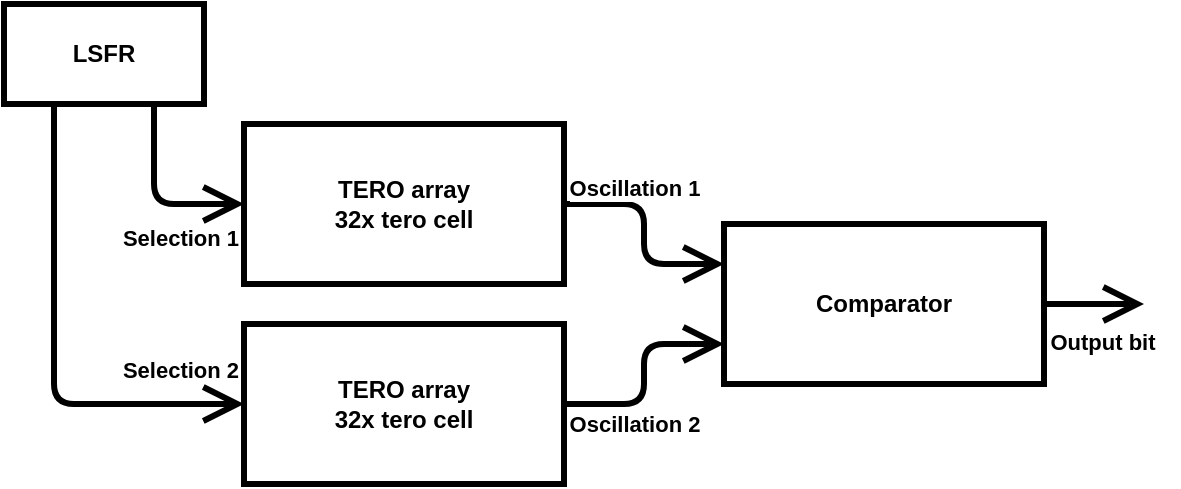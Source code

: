 <mxfile>
    <diagram id="OI1R5YpV2ZhX3GW6cQrh" name="Page-1">
        <mxGraphModel dx="905" dy="508" grid="0" gridSize="10" guides="1" tooltips="1" connect="1" arrows="1" fold="1" page="1" pageScale="1" pageWidth="850" pageHeight="1100" math="0" shadow="0">
            <root>
                <mxCell id="0"/>
                <mxCell id="1" parent="0"/>
                <mxCell id="2" value="&lt;b&gt;TERO array&lt;br&gt;32x tero cell&lt;/b&gt;" style="rounded=0;whiteSpace=wrap;html=1;strokeWidth=3;" vertex="1" parent="1">
                    <mxGeometry x="250" y="170" width="160" height="80" as="geometry"/>
                </mxCell>
                <mxCell id="3" value="&lt;b&gt;TERO array&lt;br&gt;32x tero cell&lt;/b&gt;" style="rounded=0;whiteSpace=wrap;html=1;strokeWidth=3;" vertex="1" parent="1">
                    <mxGeometry x="250" y="270" width="160" height="80" as="geometry"/>
                </mxCell>
                <mxCell id="4" value="&lt;b&gt;LSFR&lt;/b&gt;" style="rounded=0;whiteSpace=wrap;html=1;strokeWidth=3;" vertex="1" parent="1">
                    <mxGeometry x="130" y="110" width="100" height="50" as="geometry"/>
                </mxCell>
                <mxCell id="5" value="&lt;b&gt;Comparator&lt;/b&gt;" style="rounded=0;whiteSpace=wrap;html=1;strokeWidth=3;" vertex="1" parent="1">
                    <mxGeometry x="490" y="220" width="160" height="80" as="geometry"/>
                </mxCell>
                <mxCell id="7" value="" style="edgeStyle=none;orthogonalLoop=1;jettySize=auto;html=1;rounded=1;endArrow=open;startSize=14;endSize=14;sourcePerimeterSpacing=8;targetPerimeterSpacing=8;exitX=0.75;exitY=1;exitDx=0;exitDy=0;entryX=0;entryY=0.5;entryDx=0;entryDy=0;strokeWidth=3;" edge="1" parent="1" source="4" target="2">
                    <mxGeometry width="140" relative="1" as="geometry">
                        <mxPoint x="520" y="380" as="sourcePoint"/>
                        <mxPoint x="660" y="380" as="targetPoint"/>
                        <Array as="points">
                            <mxPoint x="205" y="210"/>
                        </Array>
                    </mxGeometry>
                </mxCell>
                <mxCell id="11" value="&lt;b&gt;Selection 1&lt;/b&gt;" style="edgeLabel;html=1;align=center;verticalAlign=middle;resizable=0;points=[];" vertex="1" connectable="0" parent="7">
                    <mxGeometry x="0.2" y="-3" relative="1" as="geometry">
                        <mxPoint x="6" y="14" as="offset"/>
                    </mxGeometry>
                </mxCell>
                <mxCell id="8" value="" style="edgeStyle=none;orthogonalLoop=1;jettySize=auto;html=1;rounded=1;endArrow=open;startSize=14;endSize=14;sourcePerimeterSpacing=8;targetPerimeterSpacing=8;exitX=0.25;exitY=1;exitDx=0;exitDy=0;entryX=0;entryY=0.5;entryDx=0;entryDy=0;strokeWidth=3;" edge="1" parent="1" source="4" target="3">
                    <mxGeometry width="140" relative="1" as="geometry">
                        <mxPoint x="190" y="110" as="sourcePoint"/>
                        <mxPoint x="260" y="210" as="targetPoint"/>
                        <Array as="points">
                            <mxPoint x="155" y="310"/>
                        </Array>
                    </mxGeometry>
                </mxCell>
                <mxCell id="9" value="" style="edgeStyle=none;orthogonalLoop=1;jettySize=auto;html=1;rounded=1;endArrow=open;startSize=14;endSize=14;sourcePerimeterSpacing=8;targetPerimeterSpacing=8;exitX=1;exitY=0.5;exitDx=0;exitDy=0;entryX=0;entryY=0.25;entryDx=0;entryDy=0;strokeWidth=3;" edge="1" parent="1" source="2" target="5">
                    <mxGeometry width="140" relative="1" as="geometry">
                        <mxPoint x="520" y="380" as="sourcePoint"/>
                        <mxPoint x="660" y="380" as="targetPoint"/>
                        <Array as="points">
                            <mxPoint x="450" y="210"/>
                            <mxPoint x="450" y="240"/>
                        </Array>
                    </mxGeometry>
                </mxCell>
                <mxCell id="10" value="" style="edgeStyle=none;orthogonalLoop=1;jettySize=auto;html=1;rounded=1;endArrow=open;startSize=14;endSize=14;sourcePerimeterSpacing=8;targetPerimeterSpacing=8;exitX=1;exitY=0.5;exitDx=0;exitDy=0;entryX=0;entryY=0.75;entryDx=0;entryDy=0;strokeWidth=3;" edge="1" parent="1" source="3" target="5">
                    <mxGeometry width="140" relative="1" as="geometry">
                        <mxPoint x="420" y="210" as="sourcePoint"/>
                        <mxPoint x="510" y="250" as="targetPoint"/>
                        <Array as="points">
                            <mxPoint x="450" y="310"/>
                            <mxPoint x="450" y="280"/>
                        </Array>
                    </mxGeometry>
                </mxCell>
                <mxCell id="12" value="&lt;b&gt;Selection 2&lt;/b&gt;" style="edgeLabel;html=1;align=center;verticalAlign=middle;resizable=0;points=[];" vertex="1" connectable="0" parent="1">
                    <mxGeometry x="220" y="291" as="geometry">
                        <mxPoint x="-2" y="2" as="offset"/>
                    </mxGeometry>
                </mxCell>
                <mxCell id="13" value="&lt;b&gt;Oscillation 2&lt;/b&gt;" style="edgeLabel;html=1;align=center;verticalAlign=middle;resizable=0;points=[];" vertex="1" connectable="0" parent="1">
                    <mxGeometry x="446" y="317" as="geometry">
                        <mxPoint x="-1" y="3" as="offset"/>
                    </mxGeometry>
                </mxCell>
                <mxCell id="14" value="&lt;b&gt;Oscillation 1&lt;/b&gt;" style="edgeLabel;html=1;align=center;verticalAlign=middle;resizable=0;points=[];" vertex="1" connectable="0" parent="1">
                    <mxGeometry x="446" y="199" as="geometry">
                        <mxPoint x="-1" y="3" as="offset"/>
                    </mxGeometry>
                </mxCell>
                <mxCell id="15" value="" style="edgeStyle=none;orthogonalLoop=1;jettySize=auto;html=1;rounded=1;strokeWidth=3;endArrow=open;startSize=14;endSize=14;sourcePerimeterSpacing=8;targetPerimeterSpacing=8;exitX=1;exitY=0.5;exitDx=0;exitDy=0;" edge="1" parent="1" source="5">
                    <mxGeometry width="140" relative="1" as="geometry">
                        <mxPoint x="470" y="310" as="sourcePoint"/>
                        <mxPoint x="700" y="260" as="targetPoint"/>
                        <Array as="points"/>
                    </mxGeometry>
                </mxCell>
                <mxCell id="16" value="&lt;b&gt;Output bit&lt;/b&gt;" style="edgeLabel;html=1;align=center;verticalAlign=middle;resizable=0;points=[];" vertex="1" connectable="0" parent="1">
                    <mxGeometry x="680" y="276" as="geometry">
                        <mxPoint x="-1" y="3" as="offset"/>
                    </mxGeometry>
                </mxCell>
            </root>
        </mxGraphModel>
    </diagram>
</mxfile>